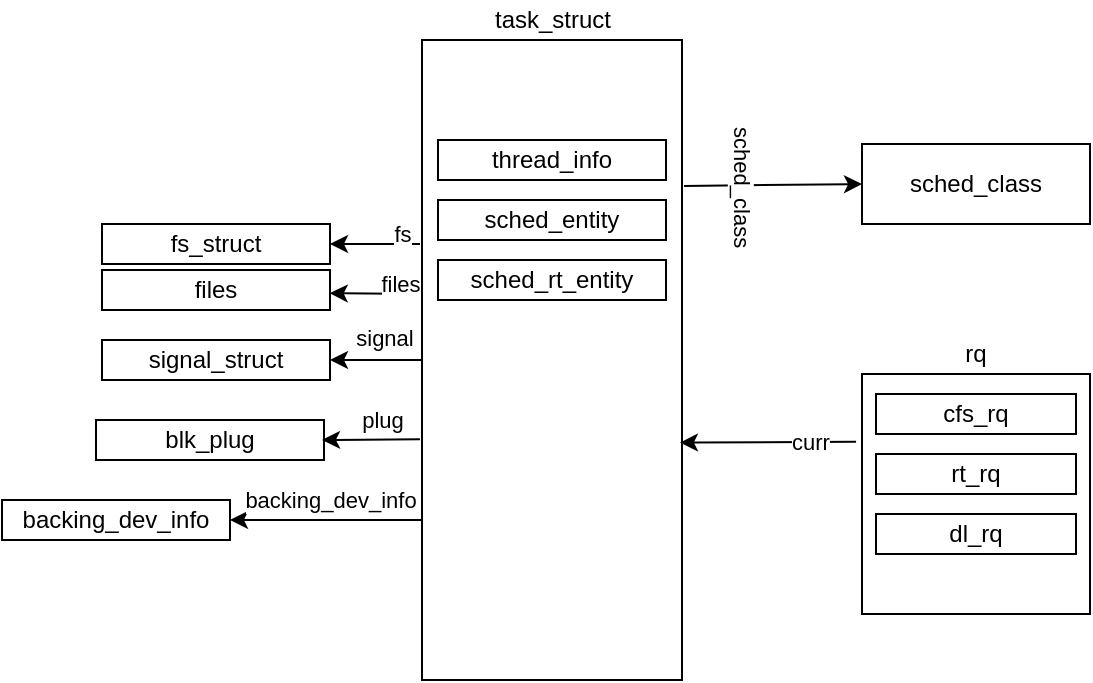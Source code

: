<mxfile version="14.6.13" type="github">
  <diagram id="gWFmLzK-8QmXKd4QmwLB" name="Page-1">
    <mxGraphModel dx="813" dy="435" grid="1" gridSize="10" guides="1" tooltips="1" connect="1" arrows="1" fold="1" page="1" pageScale="1" pageWidth="827" pageHeight="1169" math="0" shadow="0">
      <root>
        <mxCell id="0" />
        <mxCell id="1" parent="0" />
        <mxCell id="HdDR_88VHVugsW00d13A-1" value="" style="rounded=0;whiteSpace=wrap;html=1;" vertex="1" parent="1">
          <mxGeometry x="270" y="230" width="130" height="320" as="geometry" />
        </mxCell>
        <mxCell id="HdDR_88VHVugsW00d13A-2" value="thread_info" style="rounded=0;whiteSpace=wrap;html=1;" vertex="1" parent="1">
          <mxGeometry x="278" y="280" width="114" height="20" as="geometry" />
        </mxCell>
        <mxCell id="HdDR_88VHVugsW00d13A-3" value="task_struct" style="text;html=1;strokeColor=none;fillColor=none;align=center;verticalAlign=middle;whiteSpace=wrap;rounded=0;" vertex="1" parent="1">
          <mxGeometry x="302.5" y="210" width="65" height="20" as="geometry" />
        </mxCell>
        <mxCell id="HdDR_88VHVugsW00d13A-4" value="sched_class" style="rounded=0;whiteSpace=wrap;html=1;" vertex="1" parent="1">
          <mxGeometry x="490" y="282" width="114" height="40" as="geometry" />
        </mxCell>
        <mxCell id="HdDR_88VHVugsW00d13A-5" value="" style="endArrow=classic;html=1;exitX=1.008;exitY=0.228;exitDx=0;exitDy=0;exitPerimeter=0;entryX=0;entryY=0.5;entryDx=0;entryDy=0;" edge="1" parent="1" source="HdDR_88VHVugsW00d13A-1" target="HdDR_88VHVugsW00d13A-4">
          <mxGeometry width="50" height="50" relative="1" as="geometry">
            <mxPoint x="450" y="400" as="sourcePoint" />
            <mxPoint x="500" y="350" as="targetPoint" />
          </mxGeometry>
        </mxCell>
        <mxCell id="HdDR_88VHVugsW00d13A-6" value="sched_class" style="edgeLabel;html=1;align=center;verticalAlign=middle;resizable=0;points=[];rotation=90;" vertex="1" connectable="0" parent="HdDR_88VHVugsW00d13A-5">
          <mxGeometry x="-0.794" y="-1" relative="1" as="geometry">
            <mxPoint x="20" y="-1" as="offset" />
          </mxGeometry>
        </mxCell>
        <mxCell id="HdDR_88VHVugsW00d13A-7" value="sched_entity" style="rounded=0;whiteSpace=wrap;html=1;" vertex="1" parent="1">
          <mxGeometry x="278" y="310" width="114" height="20" as="geometry" />
        </mxCell>
        <mxCell id="HdDR_88VHVugsW00d13A-8" value="sched_rt_entity" style="rounded=0;whiteSpace=wrap;html=1;" vertex="1" parent="1">
          <mxGeometry x="278" y="340" width="114" height="20" as="geometry" />
        </mxCell>
        <mxCell id="HdDR_88VHVugsW00d13A-9" value="fs_struct" style="rounded=0;whiteSpace=wrap;html=1;" vertex="1" parent="1">
          <mxGeometry x="110" y="322" width="114" height="20" as="geometry" />
        </mxCell>
        <mxCell id="HdDR_88VHVugsW00d13A-10" value="" style="endArrow=classic;html=1;entryX=1;entryY=0.5;entryDx=0;entryDy=0;" edge="1" parent="1" target="HdDR_88VHVugsW00d13A-9">
          <mxGeometry width="50" height="50" relative="1" as="geometry">
            <mxPoint x="269" y="332" as="sourcePoint" />
            <mxPoint x="240" y="337" as="targetPoint" />
          </mxGeometry>
        </mxCell>
        <mxCell id="HdDR_88VHVugsW00d13A-11" value="fs" style="edgeLabel;html=1;align=center;verticalAlign=middle;resizable=0;points=[];" vertex="1" connectable="0" parent="HdDR_88VHVugsW00d13A-10">
          <mxGeometry x="-0.711" relative="1" as="geometry">
            <mxPoint x="-3" y="-5" as="offset" />
          </mxGeometry>
        </mxCell>
        <mxCell id="HdDR_88VHVugsW00d13A-12" value="files" style="rounded=0;whiteSpace=wrap;html=1;" vertex="1" parent="1">
          <mxGeometry x="110" y="345" width="114" height="20" as="geometry" />
        </mxCell>
        <mxCell id="HdDR_88VHVugsW00d13A-13" value="" style="endArrow=classic;html=1;entryX=0.999;entryY=0.581;entryDx=0;entryDy=0;entryPerimeter=0;" edge="1" parent="1" target="HdDR_88VHVugsW00d13A-12">
          <mxGeometry width="50" height="50" relative="1" as="geometry">
            <mxPoint x="269" y="357" as="sourcePoint" />
            <mxPoint x="230" y="365" as="targetPoint" />
          </mxGeometry>
        </mxCell>
        <mxCell id="HdDR_88VHVugsW00d13A-14" value="files" style="edgeLabel;html=1;align=center;verticalAlign=middle;resizable=0;points=[];" vertex="1" connectable="0" parent="HdDR_88VHVugsW00d13A-13">
          <mxGeometry x="-0.555" relative="1" as="geometry">
            <mxPoint y="-5" as="offset" />
          </mxGeometry>
        </mxCell>
        <mxCell id="HdDR_88VHVugsW00d13A-15" value="signal_struct" style="rounded=0;whiteSpace=wrap;html=1;" vertex="1" parent="1">
          <mxGeometry x="110" y="380" width="114" height="20" as="geometry" />
        </mxCell>
        <mxCell id="HdDR_88VHVugsW00d13A-16" value="" style="endArrow=classic;html=1;exitX=0;exitY=0.5;exitDx=0;exitDy=0;" edge="1" parent="1" source="HdDR_88VHVugsW00d13A-1" target="HdDR_88VHVugsW00d13A-15">
          <mxGeometry width="50" height="50" relative="1" as="geometry">
            <mxPoint x="190" y="470" as="sourcePoint" />
            <mxPoint x="240" y="420" as="targetPoint" />
          </mxGeometry>
        </mxCell>
        <mxCell id="HdDR_88VHVugsW00d13A-17" value="signal" style="edgeLabel;html=1;align=center;verticalAlign=middle;resizable=0;points=[];" vertex="1" connectable="0" parent="HdDR_88VHVugsW00d13A-16">
          <mxGeometry x="-0.168" relative="1" as="geometry">
            <mxPoint y="-11" as="offset" />
          </mxGeometry>
        </mxCell>
        <mxCell id="HdDR_88VHVugsW00d13A-18" value="blk_plug" style="rounded=0;whiteSpace=wrap;html=1;" vertex="1" parent="1">
          <mxGeometry x="107" y="420" width="114" height="20" as="geometry" />
        </mxCell>
        <mxCell id="HdDR_88VHVugsW00d13A-19" value="" style="endArrow=classic;html=1;exitX=-0.008;exitY=0.624;exitDx=0;exitDy=0;exitPerimeter=0;" edge="1" parent="1" source="HdDR_88VHVugsW00d13A-1">
          <mxGeometry width="50" height="50" relative="1" as="geometry">
            <mxPoint x="170" y="520" as="sourcePoint" />
            <mxPoint x="220" y="430" as="targetPoint" />
          </mxGeometry>
        </mxCell>
        <mxCell id="HdDR_88VHVugsW00d13A-21" value="plug" style="edgeLabel;html=1;align=center;verticalAlign=middle;resizable=0;points=[];" vertex="1" connectable="0" parent="HdDR_88VHVugsW00d13A-19">
          <mxGeometry x="-0.168" relative="1" as="geometry">
            <mxPoint x="1" y="-10" as="offset" />
          </mxGeometry>
        </mxCell>
        <mxCell id="HdDR_88VHVugsW00d13A-22" value="backing_dev_info" style="rounded=0;whiteSpace=wrap;html=1;" vertex="1" parent="1">
          <mxGeometry x="60" y="460" width="114" height="20" as="geometry" />
        </mxCell>
        <mxCell id="HdDR_88VHVugsW00d13A-23" value="" style="endArrow=classic;html=1;exitX=0;exitY=0.75;exitDx=0;exitDy=0;entryX=1;entryY=0.5;entryDx=0;entryDy=0;" edge="1" parent="1" source="HdDR_88VHVugsW00d13A-1" target="HdDR_88VHVugsW00d13A-22">
          <mxGeometry width="50" height="50" relative="1" as="geometry">
            <mxPoint x="200" y="560" as="sourcePoint" />
            <mxPoint x="250" y="510" as="targetPoint" />
          </mxGeometry>
        </mxCell>
        <mxCell id="HdDR_88VHVugsW00d13A-24" value="backing_dev_info" style="edgeLabel;html=1;align=center;verticalAlign=middle;resizable=0;points=[];" vertex="1" connectable="0" parent="HdDR_88VHVugsW00d13A-23">
          <mxGeometry x="-0.322" relative="1" as="geometry">
            <mxPoint x="-14" y="-10" as="offset" />
          </mxGeometry>
        </mxCell>
        <mxCell id="HdDR_88VHVugsW00d13A-25" value="" style="rounded=0;whiteSpace=wrap;html=1;" vertex="1" parent="1">
          <mxGeometry x="490" y="397" width="114" height="120" as="geometry" />
        </mxCell>
        <mxCell id="HdDR_88VHVugsW00d13A-26" value="rq" style="text;html=1;strokeColor=none;fillColor=none;align=center;verticalAlign=middle;whiteSpace=wrap;rounded=0;" vertex="1" parent="1">
          <mxGeometry x="527" y="377" width="40" height="20" as="geometry" />
        </mxCell>
        <mxCell id="HdDR_88VHVugsW00d13A-27" value="cfs_rq" style="rounded=0;whiteSpace=wrap;html=1;" vertex="1" parent="1">
          <mxGeometry x="497" y="407" width="100" height="20" as="geometry" />
        </mxCell>
        <mxCell id="HdDR_88VHVugsW00d13A-28" value="rt_rq" style="rounded=0;whiteSpace=wrap;html=1;" vertex="1" parent="1">
          <mxGeometry x="497" y="437" width="100" height="20" as="geometry" />
        </mxCell>
        <mxCell id="HdDR_88VHVugsW00d13A-29" value="dl_rq" style="rounded=0;whiteSpace=wrap;html=1;" vertex="1" parent="1">
          <mxGeometry x="497" y="467" width="100" height="20" as="geometry" />
        </mxCell>
        <mxCell id="HdDR_88VHVugsW00d13A-30" value="" style="endArrow=classic;html=1;exitX=-0.026;exitY=0.282;exitDx=0;exitDy=0;exitPerimeter=0;entryX=0.992;entryY=0.629;entryDx=0;entryDy=0;entryPerimeter=0;" edge="1" parent="1" source="HdDR_88VHVugsW00d13A-25" target="HdDR_88VHVugsW00d13A-1">
          <mxGeometry width="50" height="50" relative="1" as="geometry">
            <mxPoint x="420" y="570" as="sourcePoint" />
            <mxPoint x="470" y="520" as="targetPoint" />
          </mxGeometry>
        </mxCell>
        <mxCell id="HdDR_88VHVugsW00d13A-31" value="curr" style="edgeLabel;html=1;align=center;verticalAlign=middle;resizable=0;points=[];" vertex="1" connectable="0" parent="HdDR_88VHVugsW00d13A-30">
          <mxGeometry x="-0.467" relative="1" as="geometry">
            <mxPoint as="offset" />
          </mxGeometry>
        </mxCell>
      </root>
    </mxGraphModel>
  </diagram>
</mxfile>
